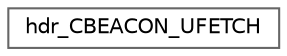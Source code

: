 digraph "Graphical Class Hierarchy"
{
 // LATEX_PDF_SIZE
  bgcolor="transparent";
  edge [fontname=Helvetica,fontsize=10,labelfontname=Helvetica,labelfontsize=10];
  node [fontname=Helvetica,fontsize=10,shape=box,height=0.2,width=0.4];
  rankdir="LR";
  Node0 [id="Node000000",label="hdr_CBEACON_UFETCH",height=0.2,width=0.4,color="grey40", fillcolor="white", style="filled",URL="$structhdr__CBEACON__UFETCH.html",tooltip="Content header of CBEACON packet."];
}
